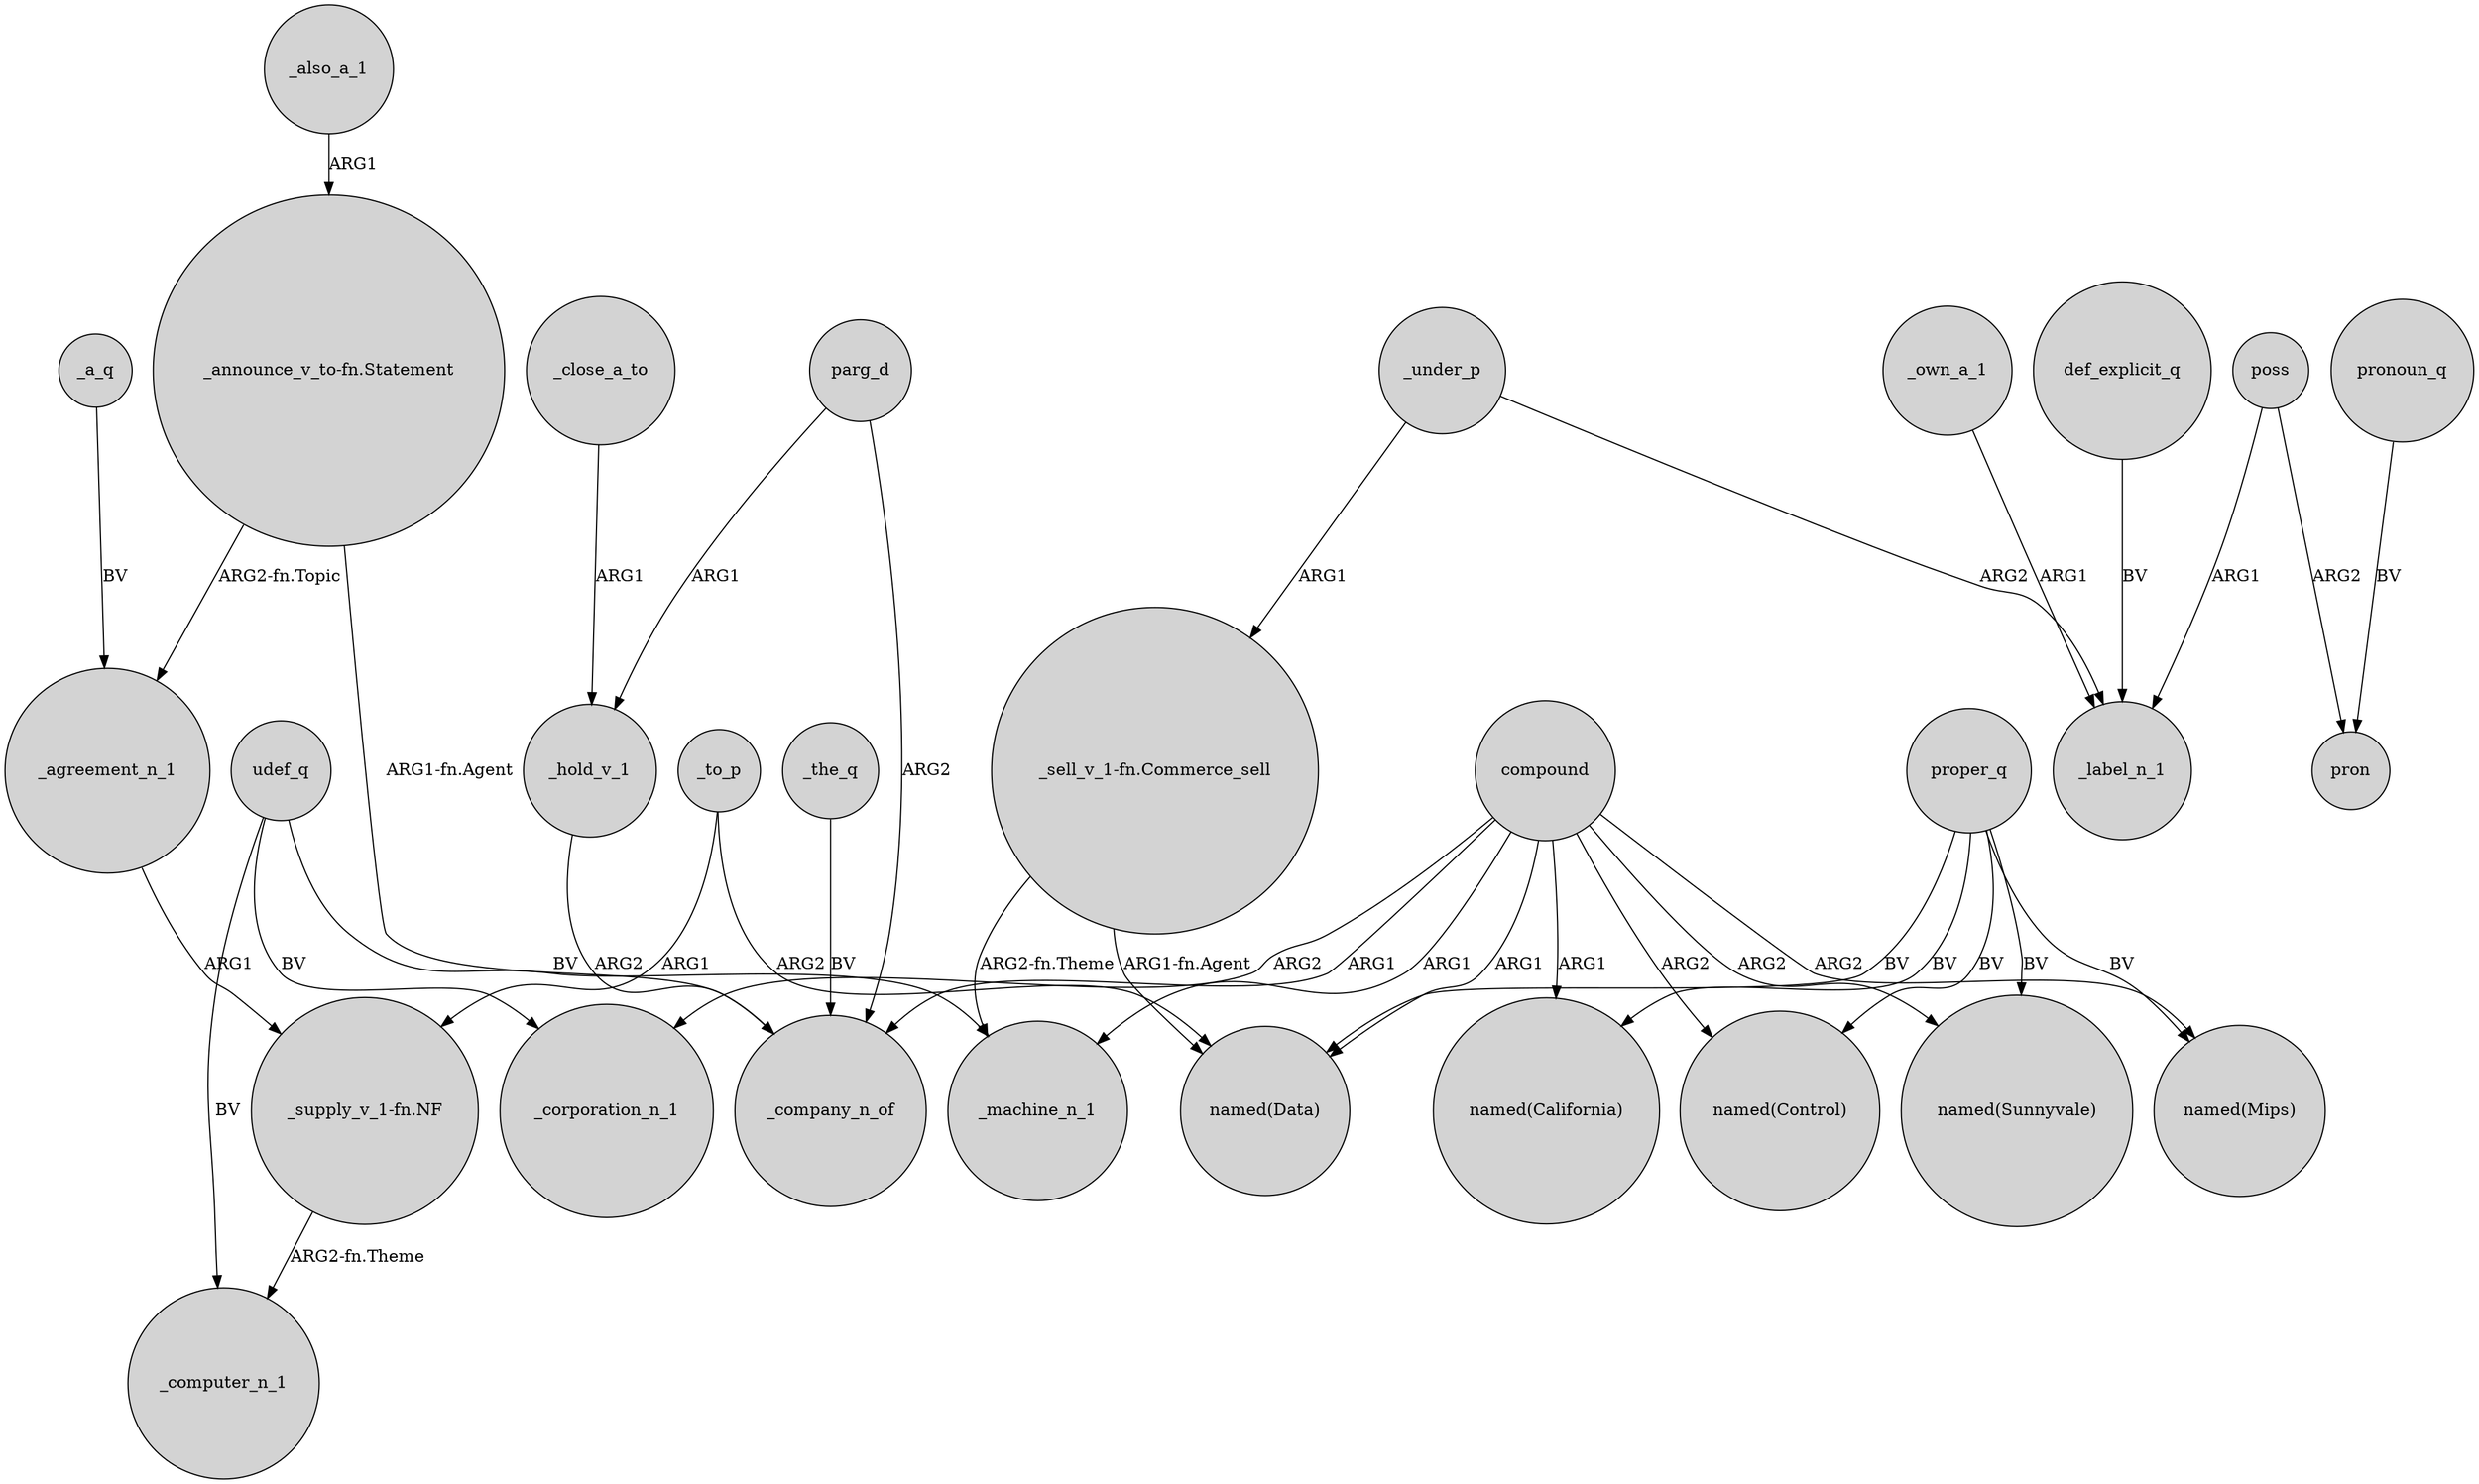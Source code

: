 digraph {
	node [shape=circle style=filled]
	udef_q -> _machine_n_1 [label=BV]
	_under_p -> "_sell_v_1-fn.Commerce_sell" [label=ARG1]
	poss -> pron [label=ARG2]
	_to_p -> "named(Data)" [label=ARG2]
	compound -> "named(Control)" [label=ARG2]
	_own_a_1 -> _label_n_1 [label=ARG1]
	_close_a_to -> _hold_v_1 [label=ARG1]
	compound -> _corporation_n_1 [label=ARG2]
	proper_q -> "named(California)" [label=BV]
	proper_q -> "named(Control)" [label=BV]
	"_supply_v_1-fn.NF" -> _computer_n_1 [label="ARG2-fn.Theme"]
	parg_d -> _hold_v_1 [label=ARG1]
	_also_a_1 -> "_announce_v_to-fn.Statement" [label=ARG1]
	udef_q -> _computer_n_1 [label=BV]
	_the_q -> _company_n_of [label=BV]
	"_sell_v_1-fn.Commerce_sell" -> _machine_n_1 [label="ARG2-fn.Theme"]
	compound -> _machine_n_1 [label=ARG1]
	compound -> _company_n_of [label=ARG1]
	udef_q -> _corporation_n_1 [label=BV]
	pronoun_q -> pron [label=BV]
	compound -> "named(California)" [label=ARG1]
	proper_q -> "named(Data)" [label=BV]
	_a_q -> _agreement_n_1 [label=BV]
	parg_d -> _company_n_of [label=ARG2]
	_hold_v_1 -> _company_n_of [label=ARG2]
	compound -> "named(Data)" [label=ARG1]
	poss -> _label_n_1 [label=ARG1]
	"_announce_v_to-fn.Statement" -> _company_n_of [label="ARG1-fn.Agent"]
	_to_p -> "_supply_v_1-fn.NF" [label=ARG1]
	compound -> "named(Sunnyvale)" [label=ARG2]
	def_explicit_q -> _label_n_1 [label=BV]
	_agreement_n_1 -> "_supply_v_1-fn.NF" [label=ARG1]
	"_sell_v_1-fn.Commerce_sell" -> "named(Data)" [label="ARG1-fn.Agent"]
	proper_q -> "named(Mips)" [label=BV]
	proper_q -> "named(Sunnyvale)" [label=BV]
	"_announce_v_to-fn.Statement" -> _agreement_n_1 [label="ARG2-fn.Topic"]
	compound -> "named(Mips)" [label=ARG2]
	_under_p -> _label_n_1 [label=ARG2]
}
